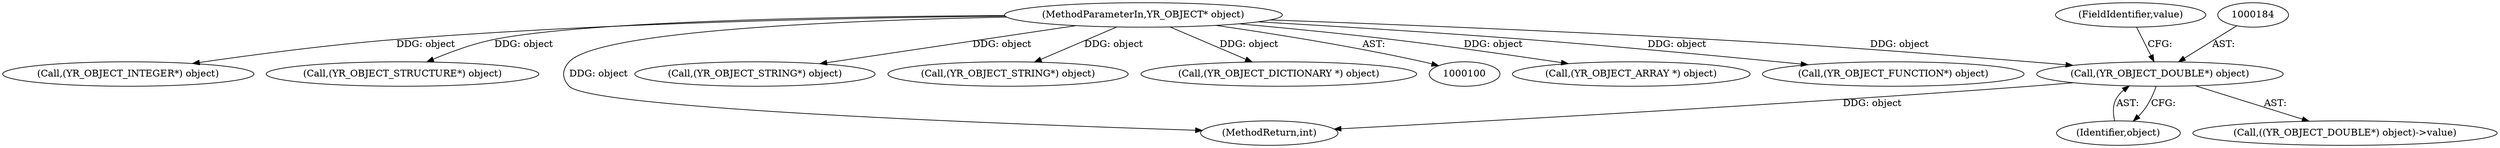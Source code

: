 digraph "0_yara_053e67e3ec81cc9268ce30eaf0d6663d8639ed1e_0@pointer" {
"1000183" [label="(Call,(YR_OBJECT_DOUBLE*) object)"];
"1000101" [label="(MethodParameterIn,YR_OBJECT* object)"];
"1000268" [label="(Call,(YR_OBJECT_ARRAY *) object)"];
"1000191" [label="(Call,(YR_OBJECT_FUNCTION*) object)"];
"1000101" [label="(MethodParameterIn,YR_OBJECT* object)"];
"1000138" [label="(Call,(YR_OBJECT_INTEGER*) object)"];
"1000186" [label="(FieldIdentifier,value)"];
"1000235" [label="(Call,(YR_OBJECT_STRUCTURE*) object)"];
"1000185" [label="(Identifier,object)"];
"1000308" [label="(MethodReturn,int)"];
"1000183" [label="(Call,(YR_OBJECT_DOUBLE*) object)"];
"1000147" [label="(Call,(YR_OBJECT_STRING*) object)"];
"1000161" [label="(Call,(YR_OBJECT_STRING*) object)"];
"1000285" [label="(Call,(YR_OBJECT_DICTIONARY *) object)"];
"1000182" [label="(Call,((YR_OBJECT_DOUBLE*) object)->value)"];
"1000183" -> "1000182"  [label="AST: "];
"1000183" -> "1000185"  [label="CFG: "];
"1000184" -> "1000183"  [label="AST: "];
"1000185" -> "1000183"  [label="AST: "];
"1000186" -> "1000183"  [label="CFG: "];
"1000183" -> "1000308"  [label="DDG: object"];
"1000101" -> "1000183"  [label="DDG: object"];
"1000101" -> "1000100"  [label="AST: "];
"1000101" -> "1000308"  [label="DDG: object"];
"1000101" -> "1000138"  [label="DDG: object"];
"1000101" -> "1000147"  [label="DDG: object"];
"1000101" -> "1000161"  [label="DDG: object"];
"1000101" -> "1000191"  [label="DDG: object"];
"1000101" -> "1000235"  [label="DDG: object"];
"1000101" -> "1000268"  [label="DDG: object"];
"1000101" -> "1000285"  [label="DDG: object"];
}
